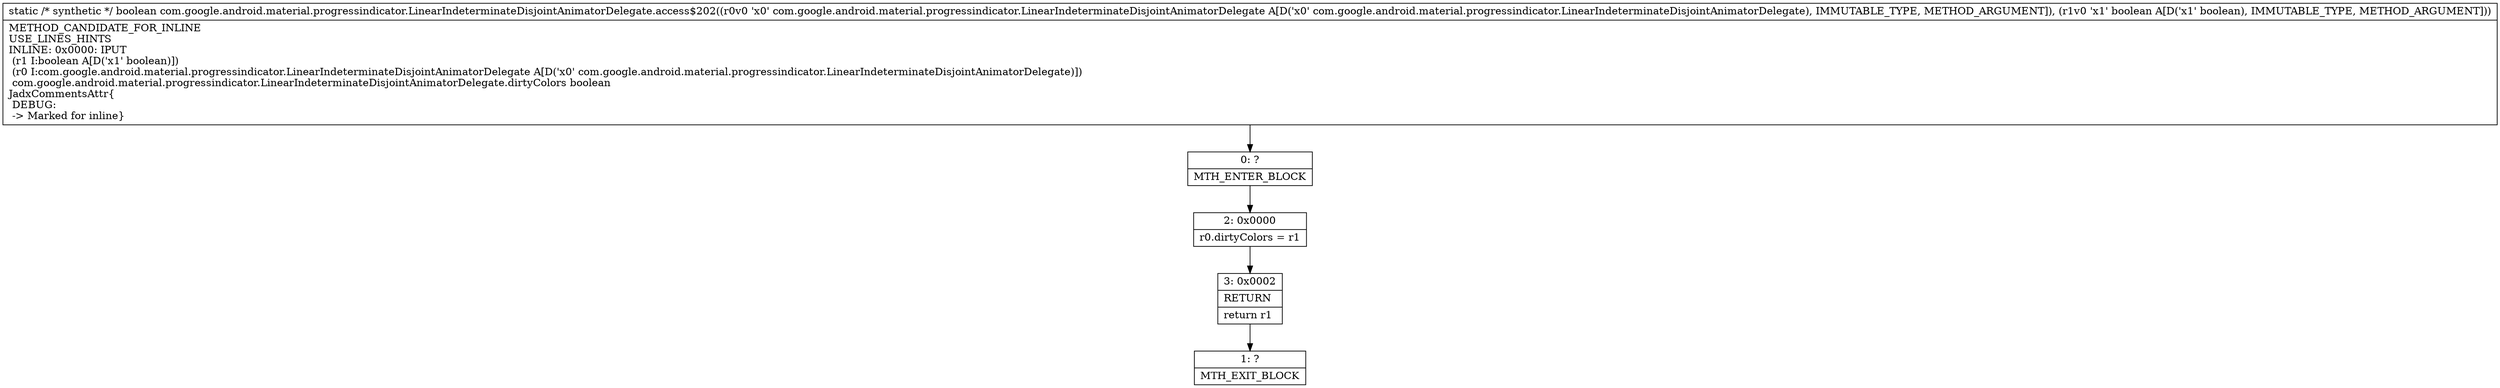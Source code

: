 digraph "CFG forcom.google.android.material.progressindicator.LinearIndeterminateDisjointAnimatorDelegate.access$202(Lcom\/google\/android\/material\/progressindicator\/LinearIndeterminateDisjointAnimatorDelegate;Z)Z" {
Node_0 [shape=record,label="{0\:\ ?|MTH_ENTER_BLOCK\l}"];
Node_2 [shape=record,label="{2\:\ 0x0000|r0.dirtyColors = r1\l}"];
Node_3 [shape=record,label="{3\:\ 0x0002|RETURN\l|return r1\l}"];
Node_1 [shape=record,label="{1\:\ ?|MTH_EXIT_BLOCK\l}"];
MethodNode[shape=record,label="{static \/* synthetic *\/ boolean com.google.android.material.progressindicator.LinearIndeterminateDisjointAnimatorDelegate.access$202((r0v0 'x0' com.google.android.material.progressindicator.LinearIndeterminateDisjointAnimatorDelegate A[D('x0' com.google.android.material.progressindicator.LinearIndeterminateDisjointAnimatorDelegate), IMMUTABLE_TYPE, METHOD_ARGUMENT]), (r1v0 'x1' boolean A[D('x1' boolean), IMMUTABLE_TYPE, METHOD_ARGUMENT]))  | METHOD_CANDIDATE_FOR_INLINE\lUSE_LINES_HINTS\lINLINE: 0x0000: IPUT  \l  (r1 I:boolean A[D('x1' boolean)])\l  (r0 I:com.google.android.material.progressindicator.LinearIndeterminateDisjointAnimatorDelegate A[D('x0' com.google.android.material.progressindicator.LinearIndeterminateDisjointAnimatorDelegate)])\l com.google.android.material.progressindicator.LinearIndeterminateDisjointAnimatorDelegate.dirtyColors boolean\lJadxCommentsAttr\{\l DEBUG: \l \-\> Marked for inline\}\l}"];
MethodNode -> Node_0;Node_0 -> Node_2;
Node_2 -> Node_3;
Node_3 -> Node_1;
}

